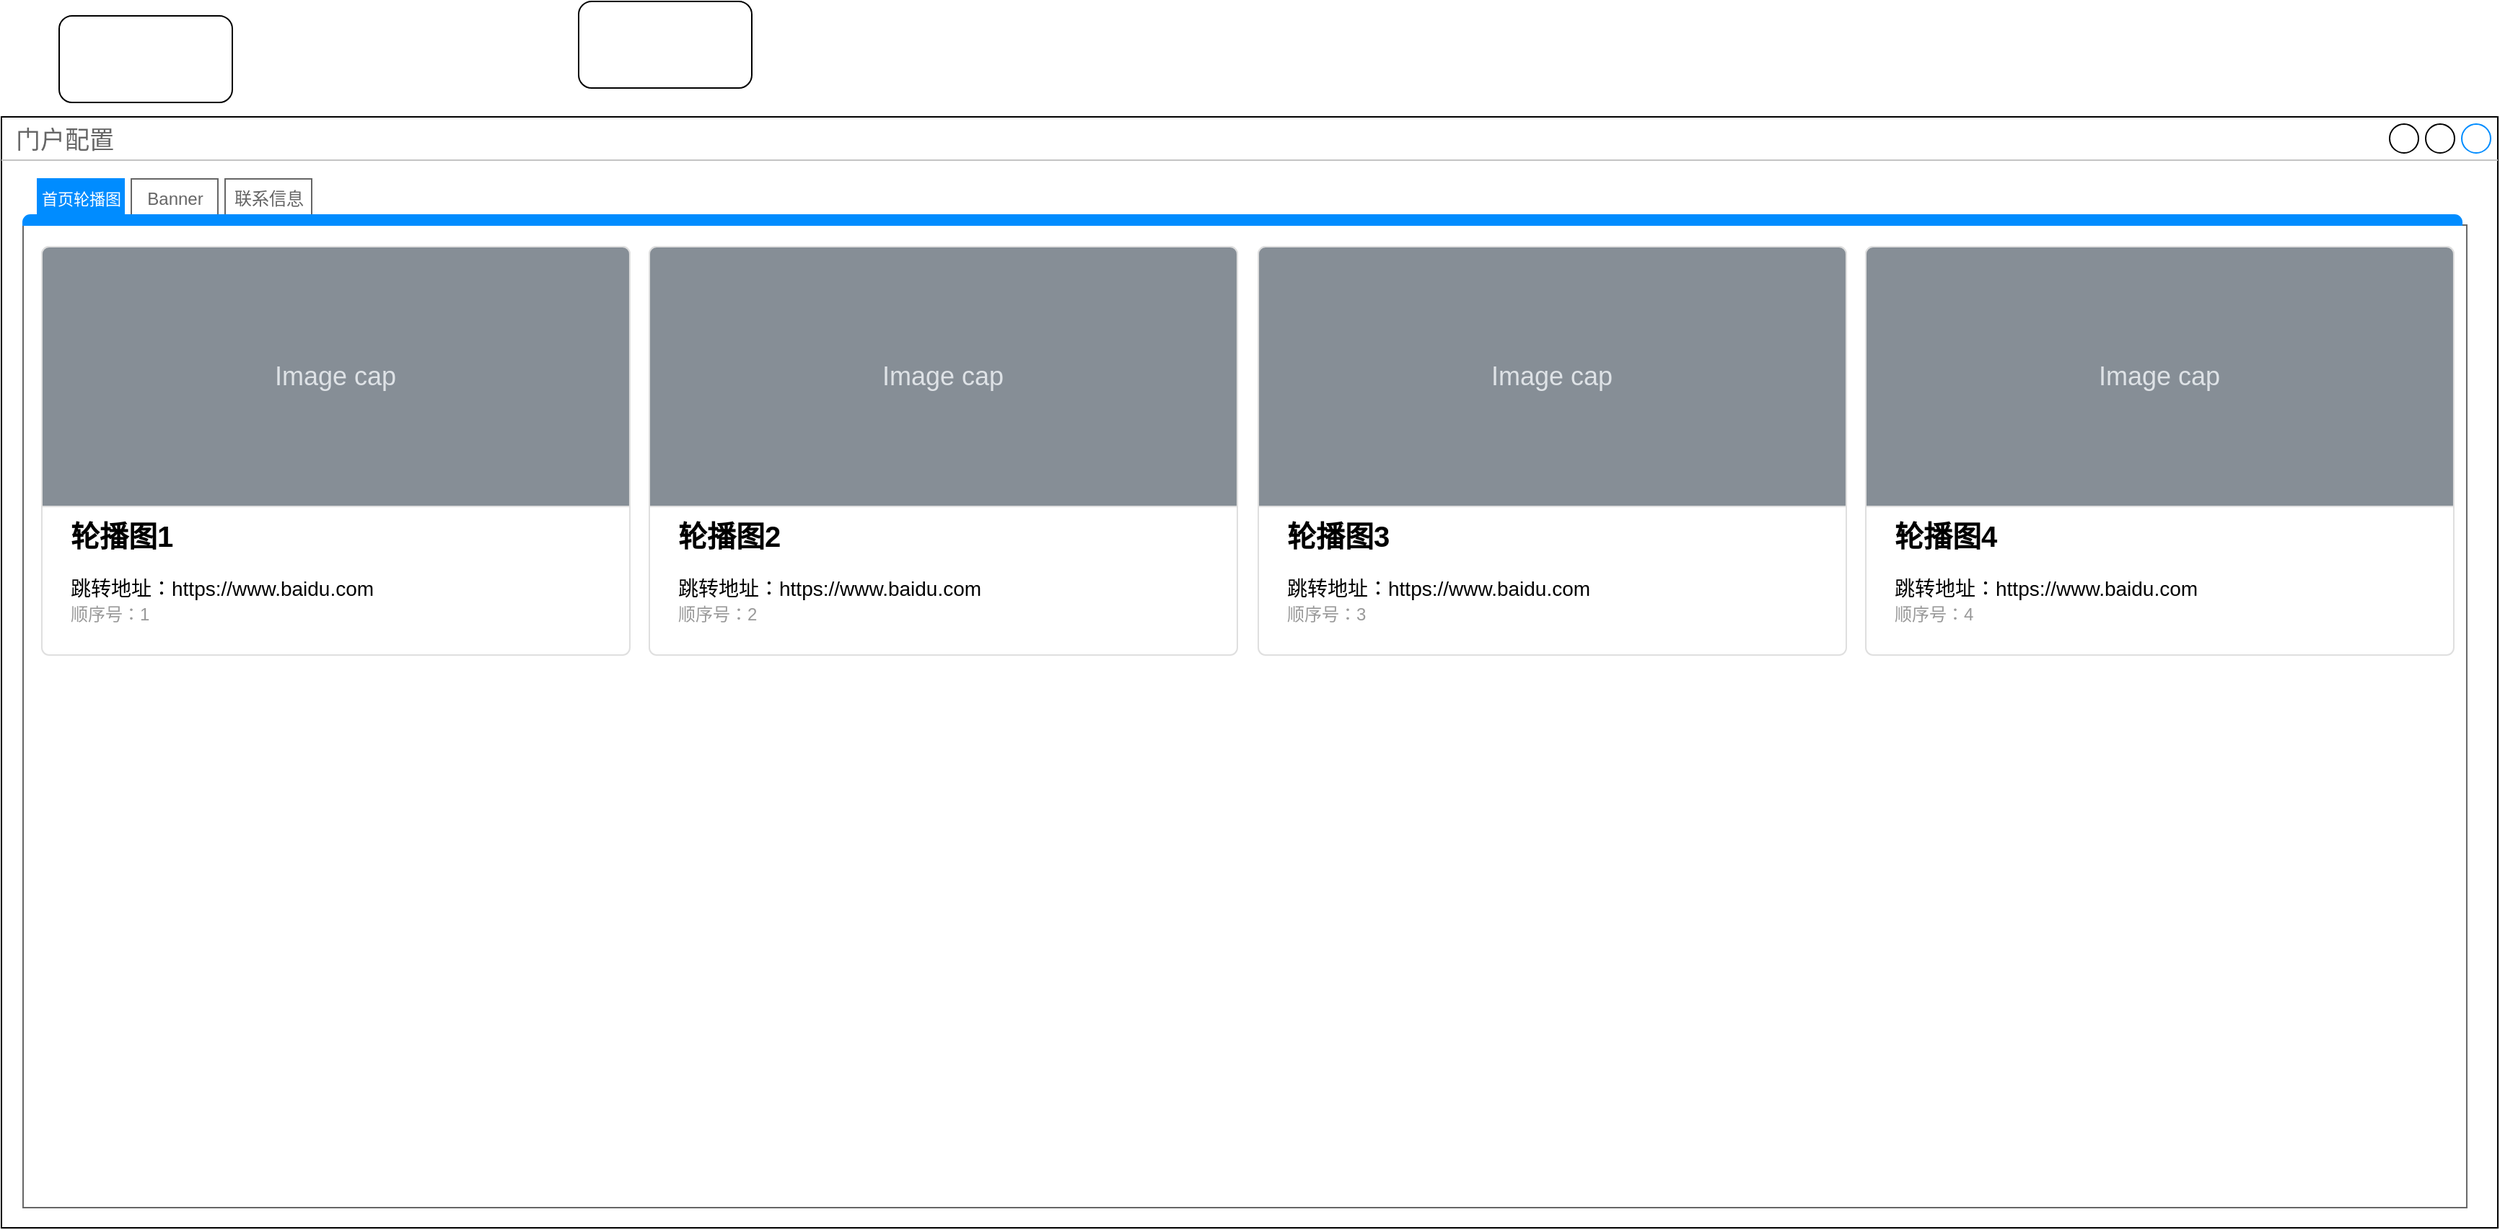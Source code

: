 <mxfile version="20.2.7" type="github" pages="2">
  <diagram id="XwgRGIicNyqhrtsjOUds" name="第 1 页">
    <mxGraphModel grid="1" page="1" gridSize="10" guides="1" tooltips="1" connect="1" arrows="1" fold="1" pageScale="1" pageWidth="827" pageHeight="1169" math="0" shadow="0">
      <root>
        <mxCell id="0" />
        <mxCell id="1" parent="0" />
        <mxCell id="ZJW29T7Bj-m1sILbZo8B-29" value="门户配置" style="strokeWidth=1;shadow=0;dashed=0;align=center;html=1;shape=mxgraph.mockup.containers.window;align=left;verticalAlign=top;spacingLeft=8;strokeColor2=#008cff;strokeColor3=#c4c4c4;fontColor=#666666;mainText=;fontSize=17;labelBackgroundColor=none;" parent="1" vertex="1">
          <mxGeometry x="100" y="110" width="1730" height="770" as="geometry" />
        </mxCell>
        <mxCell id="ZJW29T7Bj-m1sILbZo8B-30" value="" style="strokeWidth=1;shadow=0;dashed=0;align=center;html=1;shape=mxgraph.mockup.containers.marginRect2;rectMarginTop=32;strokeColor=#666666;gradientColor=none;" parent="1" vertex="1">
          <mxGeometry x="115" y="153" width="1693.47" height="713" as="geometry" />
        </mxCell>
        <mxCell id="ZJW29T7Bj-m1sILbZo8B-31" value="&lt;font style=&quot;font-size: 11px;&quot;&gt;首页轮播图&lt;/font&gt;" style="strokeColor=#008cff;fillColor=#008cff;gradientColor=inherit;strokeWidth=1;shadow=0;dashed=0;align=center;html=1;shape=mxgraph.mockup.containers.rrect;rSize=0;fontSize=17;fontColor=#ffffff;gradientColor=none;" parent="ZJW29T7Bj-m1sILbZo8B-30" vertex="1">
          <mxGeometry width="60" height="25" relative="1" as="geometry">
            <mxPoint x="10" as="offset" />
          </mxGeometry>
        </mxCell>
        <mxCell id="ZJW29T7Bj-m1sILbZo8B-32" value="&lt;font style=&quot;font-size: 12px;&quot;&gt;Banner&lt;/font&gt;" style="strokeWidth=1;shadow=0;dashed=0;align=center;html=1;shape=mxgraph.mockup.containers.rrect;rSize=0;fontSize=17;fontColor=#666666;strokeColor=inherit;fillColor=inherit;gradientColor=none;" parent="ZJW29T7Bj-m1sILbZo8B-30" vertex="1">
          <mxGeometry width="60" height="25" relative="1" as="geometry">
            <mxPoint x="75" as="offset" />
          </mxGeometry>
        </mxCell>
        <mxCell id="ZJW29T7Bj-m1sILbZo8B-33" value="&lt;font style=&quot;font-size: 12px;&quot;&gt;联系信息&lt;/font&gt;" style="strokeColor=inherit;fillColor=inherit;gradientColor=inherit;strokeWidth=1;shadow=0;dashed=0;align=center;html=1;shape=mxgraph.mockup.containers.rrect;rSize=0;fontSize=17;fontColor=#666666;gradientColor=none;" parent="ZJW29T7Bj-m1sILbZo8B-30" vertex="1">
          <mxGeometry width="60" height="25" relative="1" as="geometry">
            <mxPoint x="140" as="offset" />
          </mxGeometry>
        </mxCell>
        <mxCell id="ZJW29T7Bj-m1sILbZo8B-34" value="" style="strokeWidth=1;shadow=0;dashed=0;align=center;html=1;shape=mxgraph.mockup.containers.topButton;rSize=5;strokeColor=#008cff;fillColor=#008cff;gradientColor=none;resizeWidth=1;movable=0;deletable=1;" parent="ZJW29T7Bj-m1sILbZo8B-30" vertex="1">
          <mxGeometry width="1690" height="7" relative="1" as="geometry">
            <mxPoint y="25" as="offset" />
          </mxGeometry>
        </mxCell>
        <mxCell id="ZJW29T7Bj-m1sILbZo8B-35" value="&lt;b&gt;&lt;font style=&quot;font-size: 20px&quot;&gt;轮播图1&lt;/font&gt;&lt;/b&gt;&lt;br&gt;&lt;br&gt;跳转地址：https://www.baidu.com&lt;br&gt;&lt;font color=&quot;#999999&quot;&gt;&lt;span style=&quot;font-size: 12px;&quot;&gt;顺序号：1&lt;/span&gt;&lt;/font&gt;" style="html=1;shadow=0;dashed=0;shape=mxgraph.bootstrap.rrect;rSize=5;strokeColor=#DFDFDF;html=1;whiteSpace=wrap;fillColor=#ffffff;fontColor=#000000;verticalAlign=bottom;align=left;spacing=20;fontSize=14;" parent="ZJW29T7Bj-m1sILbZo8B-30" vertex="1">
          <mxGeometry x="13" y="47" width="407.47" height="283" as="geometry" />
        </mxCell>
        <mxCell id="ZJW29T7Bj-m1sILbZo8B-36" value="&lt;span style=&quot;&quot;&gt;Image cap&lt;/span&gt;" style="html=1;shadow=0;dashed=0;shape=mxgraph.bootstrap.topButton;rSize=5;perimeter=none;whiteSpace=wrap;fillColor=#868E96;strokeColor=#DFDFDF;fontColor=#DEE2E6;resizeWidth=1;fontSize=18;" parent="ZJW29T7Bj-m1sILbZo8B-35" vertex="1">
          <mxGeometry width="407.47" height="180" relative="1" as="geometry" />
        </mxCell>
        <mxCell id="ZJW29T7Bj-m1sILbZo8B-47" value="&lt;b&gt;&lt;font style=&quot;font-size: 20px&quot;&gt;轮播图2&lt;/font&gt;&lt;/b&gt;&lt;br&gt;&lt;br&gt;跳转地址：https://www.baidu.com&lt;br&gt;&lt;font color=&quot;#999999&quot;&gt;&lt;span style=&quot;font-size: 12px;&quot;&gt;顺序号：2&lt;/span&gt;&lt;/font&gt;" style="html=1;shadow=0;dashed=0;shape=mxgraph.bootstrap.rrect;rSize=5;strokeColor=#DFDFDF;html=1;whiteSpace=wrap;fillColor=#ffffff;fontColor=#000000;verticalAlign=bottom;align=left;spacing=20;fontSize=14;" parent="ZJW29T7Bj-m1sILbZo8B-30" vertex="1">
          <mxGeometry x="434" y="47" width="407.47" height="283" as="geometry" />
        </mxCell>
        <mxCell id="ZJW29T7Bj-m1sILbZo8B-48" value="&lt;span style=&quot;&quot;&gt;Image cap&lt;/span&gt;" style="html=1;shadow=0;dashed=0;shape=mxgraph.bootstrap.topButton;rSize=5;perimeter=none;whiteSpace=wrap;fillColor=#868E96;strokeColor=#DFDFDF;fontColor=#DEE2E6;resizeWidth=1;fontSize=18;" parent="ZJW29T7Bj-m1sILbZo8B-47" vertex="1">
          <mxGeometry width="407.47" height="180" relative="1" as="geometry" />
        </mxCell>
        <mxCell id="ZJW29T7Bj-m1sILbZo8B-51" value="&lt;b&gt;&lt;font style=&quot;font-size: 20px&quot;&gt;轮播图3&lt;/font&gt;&lt;/b&gt;&lt;br&gt;&lt;br&gt;跳转地址：https://www.baidu.com&lt;br&gt;&lt;font color=&quot;#999999&quot;&gt;&lt;span style=&quot;font-size: 12px;&quot;&gt;顺序号：3&lt;/span&gt;&lt;/font&gt;" style="html=1;shadow=0;dashed=0;shape=mxgraph.bootstrap.rrect;rSize=5;strokeColor=#DFDFDF;html=1;whiteSpace=wrap;fillColor=#ffffff;fontColor=#000000;verticalAlign=bottom;align=left;spacing=20;fontSize=14;" parent="ZJW29T7Bj-m1sILbZo8B-30" vertex="1">
          <mxGeometry x="856" y="47" width="407.47" height="283" as="geometry" />
        </mxCell>
        <mxCell id="ZJW29T7Bj-m1sILbZo8B-52" value="&lt;span style=&quot;&quot;&gt;Image cap&lt;/span&gt;" style="html=1;shadow=0;dashed=0;shape=mxgraph.bootstrap.topButton;rSize=5;perimeter=none;whiteSpace=wrap;fillColor=#868E96;strokeColor=#DFDFDF;fontColor=#DEE2E6;resizeWidth=1;fontSize=18;" parent="ZJW29T7Bj-m1sILbZo8B-51" vertex="1">
          <mxGeometry width="407.47" height="180" relative="1" as="geometry" />
        </mxCell>
        <mxCell id="ZJW29T7Bj-m1sILbZo8B-53" value="&lt;b&gt;&lt;font style=&quot;font-size: 20px&quot;&gt;轮播图4&lt;/font&gt;&lt;/b&gt;&lt;br&gt;&lt;br&gt;跳转地址：https://www.baidu.com&lt;br&gt;&lt;font color=&quot;#999999&quot;&gt;&lt;span style=&quot;font-size: 12px;&quot;&gt;顺序号：4&lt;/span&gt;&lt;/font&gt;" style="html=1;shadow=0;dashed=0;shape=mxgraph.bootstrap.rrect;rSize=5;strokeColor=#DFDFDF;html=1;whiteSpace=wrap;fillColor=#ffffff;fontColor=#000000;verticalAlign=bottom;align=left;spacing=20;fontSize=14;" parent="ZJW29T7Bj-m1sILbZo8B-30" vertex="1">
          <mxGeometry x="1277" y="47" width="407.47" height="283" as="geometry" />
        </mxCell>
        <mxCell id="ZJW29T7Bj-m1sILbZo8B-54" value="&lt;span style=&quot;&quot;&gt;Image cap&lt;/span&gt;" style="html=1;shadow=0;dashed=0;shape=mxgraph.bootstrap.topButton;rSize=5;perimeter=none;whiteSpace=wrap;fillColor=#868E96;strokeColor=#DFDFDF;fontColor=#DEE2E6;resizeWidth=1;fontSize=18;" parent="ZJW29T7Bj-m1sILbZo8B-53" vertex="1">
          <mxGeometry width="407.47" height="180" relative="1" as="geometry" />
        </mxCell>
        <mxCell id="4gDjFx9e_xOKD78NoV15-2" value="" style="rounded=1;whiteSpace=wrap;html=1;" vertex="1" parent="1">
          <mxGeometry x="140" y="40" width="120" height="60" as="geometry" />
        </mxCell>
        <mxCell id="4gDjFx9e_xOKD78NoV15-3" value="" style="rounded=1;whiteSpace=wrap;html=1;" vertex="1" parent="1">
          <mxGeometry x="500" y="30" width="120" height="60" as="geometry" />
        </mxCell>
      </root>
    </mxGraphModel>
  </diagram>
  <diagram id="_Wupb2PUBl11LdEiN74Y" name="第 2 页">
    <mxGraphModel dx="1426" dy="711" grid="1" gridSize="10" guides="1" tooltips="1" connect="1" arrows="1" fold="1" page="1" pageScale="1" pageWidth="827" pageHeight="1169" math="0" shadow="0">
      <root>
        <mxCell id="0" />
        <mxCell id="1" parent="0" />
        <mxCell id="FPwBZH_EQQDLLIIm1YNK-1" value="Pool" style="swimlane;childLayout=stackLayout;resizeParent=1;resizeParentMax=0;startSize=20;horizontal=0;horizontalStack=1;" vertex="1" parent="1">
          <mxGeometry x="130" y="90" width="605" height="480" as="geometry" />
        </mxCell>
        <mxCell id="FPwBZH_EQQDLLIIm1YNK-2" value="Lane 1" style="swimlane;startSize=20;" vertex="1" parent="FPwBZH_EQQDLLIIm1YNK-1">
          <mxGeometry x="20" width="285" height="480" as="geometry">
            <mxRectangle x="20" width="40" height="480" as="alternateBounds" />
          </mxGeometry>
        </mxCell>
        <mxCell id="FPwBZH_EQQDLLIIm1YNK-10" value="" style="edgeStyle=orthogonalEdgeStyle;rounded=0;orthogonalLoop=1;jettySize=auto;html=1;" edge="1" parent="FPwBZH_EQQDLLIIm1YNK-2" source="FPwBZH_EQQDLLIIm1YNK-8" target="FPwBZH_EQQDLLIIm1YNK-9">
          <mxGeometry relative="1" as="geometry" />
        </mxCell>
        <mxCell id="FPwBZH_EQQDLLIIm1YNK-8" value="" style="strokeWidth=2;html=1;shape=mxgraph.flowchart.start_2;whiteSpace=wrap;" vertex="1" parent="FPwBZH_EQQDLLIIm1YNK-2">
          <mxGeometry x="30" y="50" width="30" height="30" as="geometry" />
        </mxCell>
        <mxCell id="FPwBZH_EQQDLLIIm1YNK-12" value="" style="edgeStyle=orthogonalEdgeStyle;rounded=0;orthogonalLoop=1;jettySize=auto;html=1;" edge="1" parent="FPwBZH_EQQDLLIIm1YNK-2" source="FPwBZH_EQQDLLIIm1YNK-9" target="FPwBZH_EQQDLLIIm1YNK-11">
          <mxGeometry relative="1" as="geometry" />
        </mxCell>
        <mxCell id="FPwBZH_EQQDLLIIm1YNK-9" value="1" style="whiteSpace=wrap;html=1;strokeWidth=2;" vertex="1" parent="FPwBZH_EQQDLLIIm1YNK-2">
          <mxGeometry x="-15" y="145" width="120" height="60" as="geometry" />
        </mxCell>
        <mxCell id="FPwBZH_EQQDLLIIm1YNK-11" value="" style="rhombus;whiteSpace=wrap;html=1;strokeWidth=2;" vertex="1" parent="FPwBZH_EQQDLLIIm1YNK-2">
          <mxGeometry x="205" y="135" width="80" height="80" as="geometry" />
        </mxCell>
        <mxCell id="FPwBZH_EQQDLLIIm1YNK-3" value="Lane 2" style="swimlane;startSize=20;" vertex="1" parent="FPwBZH_EQQDLLIIm1YNK-1">
          <mxGeometry x="305" width="180" height="480" as="geometry" />
        </mxCell>
        <mxCell id="FPwBZH_EQQDLLIIm1YNK-13" value="2" style="whiteSpace=wrap;html=1;strokeWidth=2;" vertex="1" parent="FPwBZH_EQQDLLIIm1YNK-3">
          <mxGeometry x="60" y="145" width="120" height="60" as="geometry" />
        </mxCell>
        <mxCell id="FPwBZH_EQQDLLIIm1YNK-4" value="Lane 3" style="swimlane;startSize=20;" vertex="1" parent="FPwBZH_EQQDLLIIm1YNK-1">
          <mxGeometry x="485" width="120" height="480" as="geometry" />
        </mxCell>
        <mxCell id="FPwBZH_EQQDLLIIm1YNK-14" value="" style="edgeStyle=orthogonalEdgeStyle;rounded=0;orthogonalLoop=1;jettySize=auto;html=1;" edge="1" parent="FPwBZH_EQQDLLIIm1YNK-1" source="FPwBZH_EQQDLLIIm1YNK-11" target="FPwBZH_EQQDLLIIm1YNK-13">
          <mxGeometry relative="1" as="geometry" />
        </mxCell>
        <mxCell id="FPwBZH_EQQDLLIIm1YNK-17" value="是" style="edgeLabel;html=1;align=center;verticalAlign=middle;resizable=0;points=[];" vertex="1" connectable="0" parent="FPwBZH_EQQDLLIIm1YNK-14">
          <mxGeometry x="0.233" y="-4" relative="1" as="geometry">
            <mxPoint as="offset" />
          </mxGeometry>
        </mxCell>
        <mxCell id="FPwBZH_EQQDLLIIm1YNK-15" value="3" style="whiteSpace=wrap;html=1;strokeWidth=2;" vertex="1" parent="1">
          <mxGeometry x="335" y="395" width="120" height="60" as="geometry" />
        </mxCell>
        <mxCell id="FPwBZH_EQQDLLIIm1YNK-16" value="" style="edgeStyle=orthogonalEdgeStyle;rounded=0;orthogonalLoop=1;jettySize=auto;html=1;" edge="1" parent="1" source="FPwBZH_EQQDLLIIm1YNK-11" target="FPwBZH_EQQDLLIIm1YNK-15">
          <mxGeometry relative="1" as="geometry" />
        </mxCell>
        <mxCell id="FPwBZH_EQQDLLIIm1YNK-18" value="否" style="edgeLabel;html=1;align=center;verticalAlign=middle;resizable=0;points=[];" vertex="1" connectable="0" parent="FPwBZH_EQQDLLIIm1YNK-16">
          <mxGeometry x="-0.311" relative="1" as="geometry">
            <mxPoint y="4" as="offset" />
          </mxGeometry>
        </mxCell>
      </root>
    </mxGraphModel>
  </diagram>
</mxfile>
